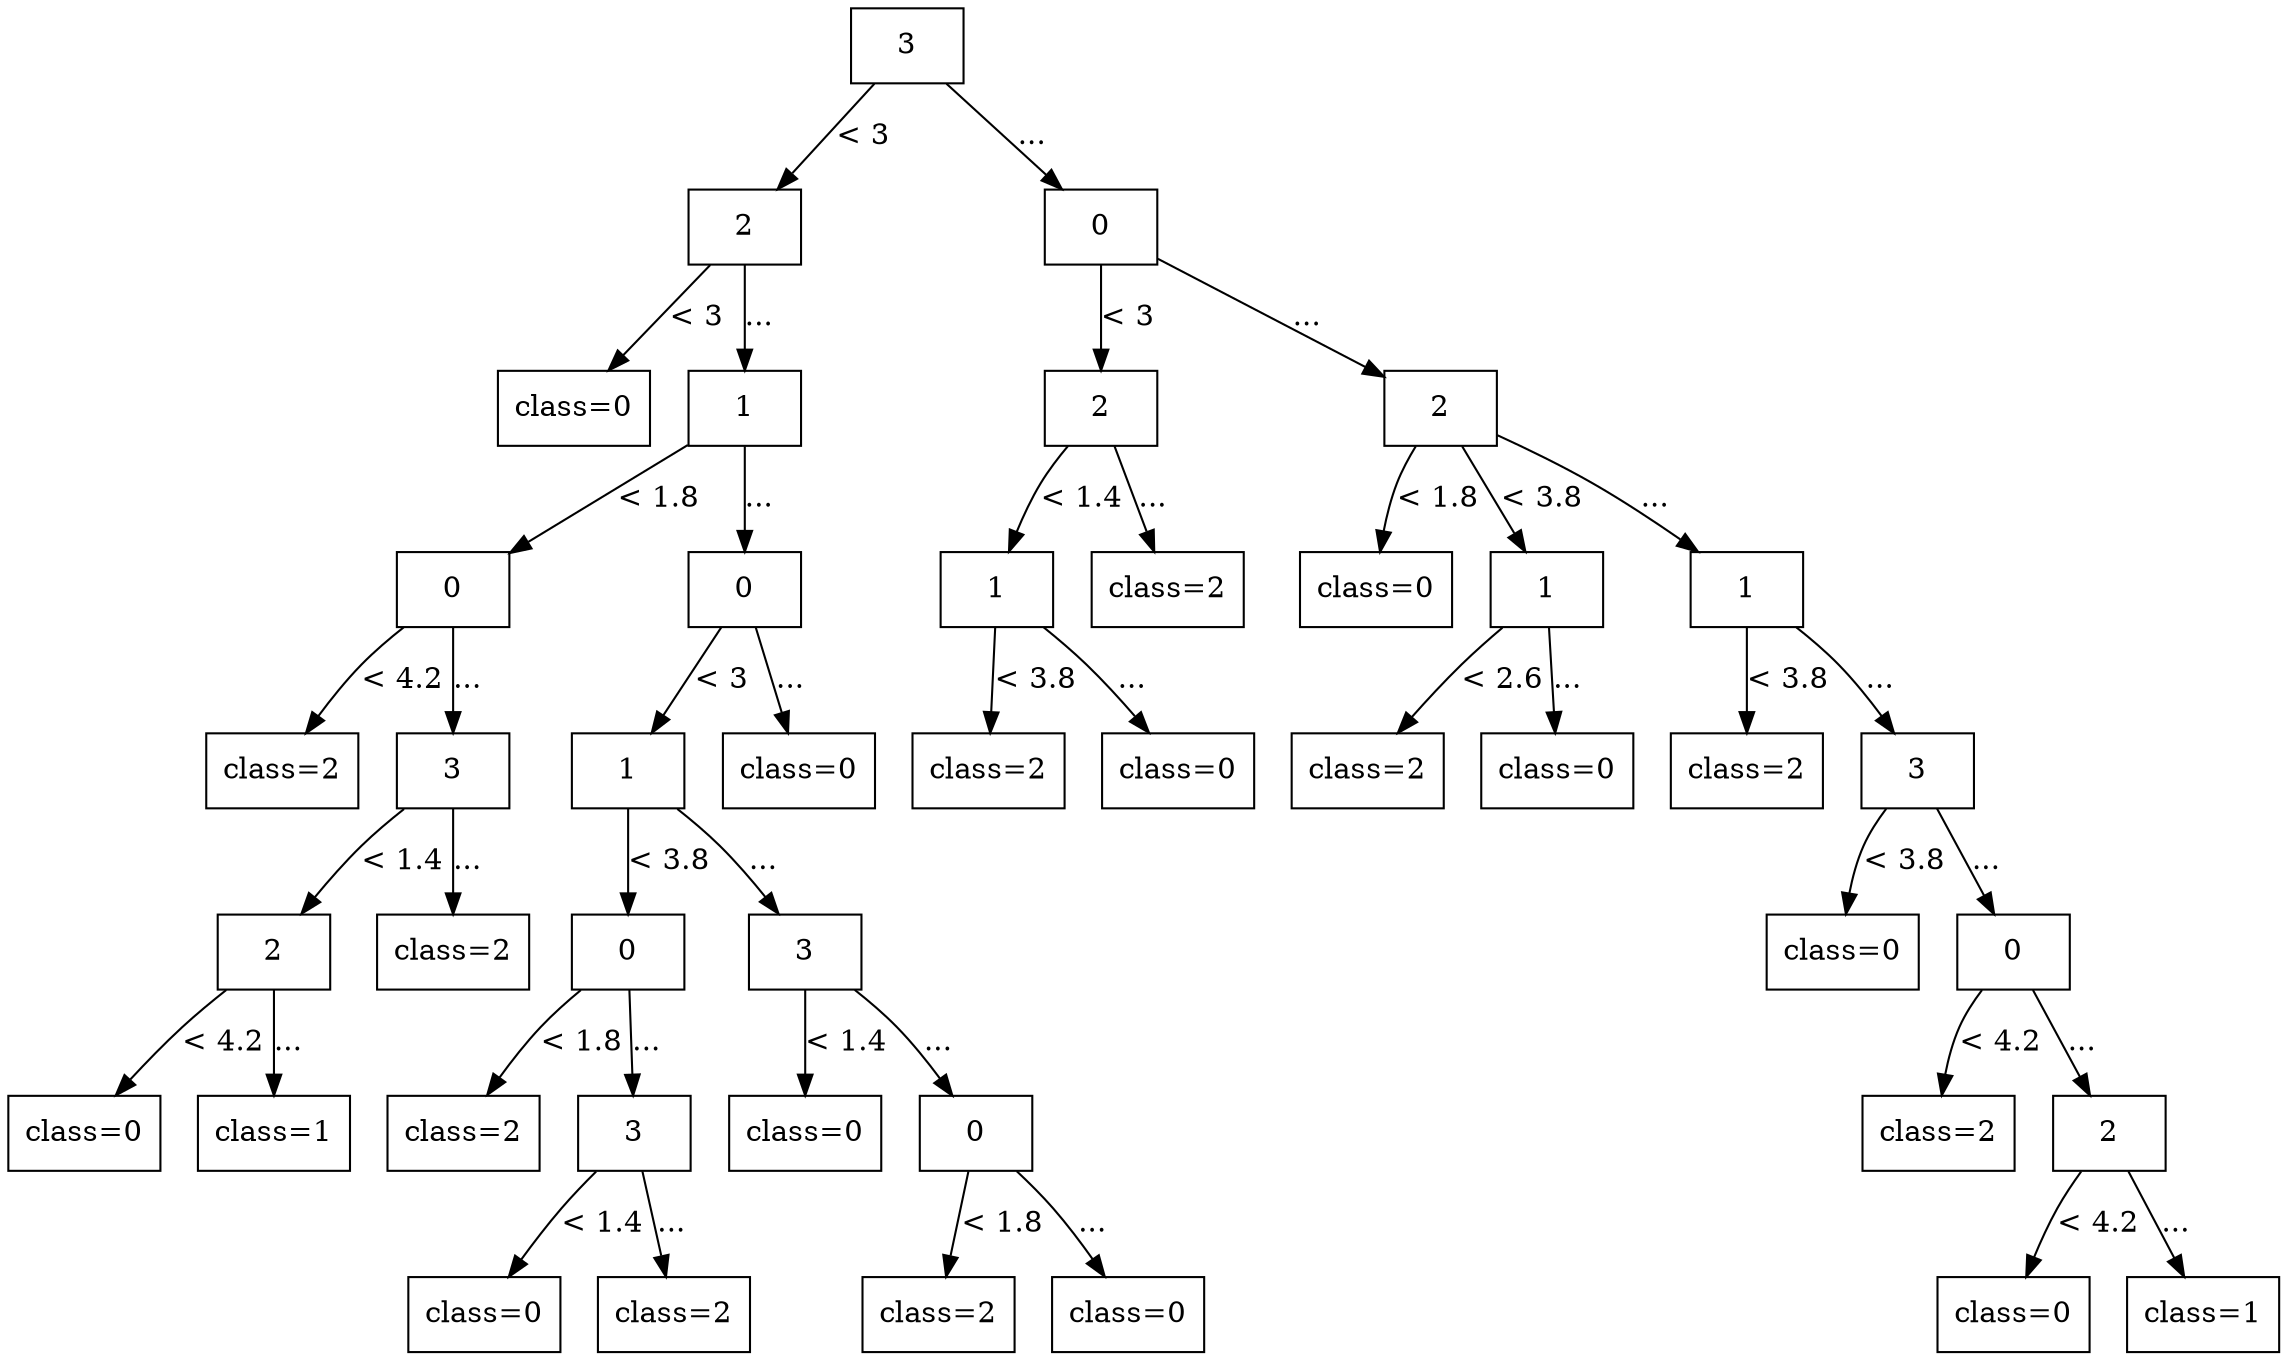 digraph G {
node [shape=box];

0 [label="3"];

1 [label="2"];
24 [label="0"];

0 -> 1 [label="< 3"];
0 -> 24 [label="..."];

2 [label="class=0"];
3 [label="1"];
25 [label="2"];
30 [label="2"];

1 -> 2 [label="< 3"];
1 -> 3 [label="..."];
24 -> 25 [label="< 3"];
24 -> 30 [label="..."];

4 [label="0"];
11 [label="0"];
26 [label="1"];
29 [label="class=2"];
31 [label="class=0"];
32 [label="1"];
35 [label="1"];

3 -> 4 [label="< 1.8"];
3 -> 11 [label="..."];
25 -> 26 [label="< 1.4"];
25 -> 29 [label="..."];
30 -> 31 [label="< 1.8"];
30 -> 32 [label="< 3.8"];
30 -> 35 [label="..."];

5 [label="class=2"];
6 [label="3"];
12 [label="1"];
23 [label="class=0"];
27 [label="class=2"];
28 [label="class=0"];
33 [label="class=2"];
34 [label="class=0"];
36 [label="class=2"];
37 [label="3"];

4 -> 5 [label="< 4.2"];
4 -> 6 [label="..."];
11 -> 12 [label="< 3"];
11 -> 23 [label="..."];
26 -> 27 [label="< 3.8"];
26 -> 28 [label="..."];
32 -> 33 [label="< 2.6"];
32 -> 34 [label="..."];
35 -> 36 [label="< 3.8"];
35 -> 37 [label="..."];

7 [label="2"];
10 [label="class=2"];
13 [label="0"];
18 [label="3"];
38 [label="class=0"];
39 [label="0"];

6 -> 7 [label="< 1.4"];
6 -> 10 [label="..."];
12 -> 13 [label="< 3.8"];
12 -> 18 [label="..."];
37 -> 38 [label="< 3.8"];
37 -> 39 [label="..."];

8 [label="class=0"];
9 [label="class=1"];
14 [label="class=2"];
15 [label="3"];
19 [label="class=0"];
20 [label="0"];
40 [label="class=2"];
41 [label="2"];

7 -> 8 [label="< 4.2"];
7 -> 9 [label="..."];
13 -> 14 [label="< 1.8"];
13 -> 15 [label="..."];
18 -> 19 [label="< 1.4"];
18 -> 20 [label="..."];
39 -> 40 [label="< 4.2"];
39 -> 41 [label="..."];

16 [label="class=0"];
17 [label="class=2"];
21 [label="class=2"];
22 [label="class=0"];
42 [label="class=0"];
43 [label="class=1"];

15 -> 16 [label="< 1.4"];
15 -> 17 [label="..."];
20 -> 21 [label="< 1.8"];
20 -> 22 [label="..."];
41 -> 42 [label="< 4.2"];
41 -> 43 [label="..."];

}